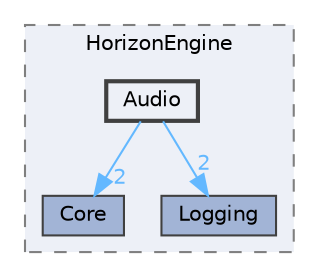 digraph "C:/shortPath/28_11_HGE/HorizonEngine2D/HorizonEngine/src/HorizonEngine/Audio"
{
 // LATEX_PDF_SIZE
  bgcolor="transparent";
  edge [fontname=Helvetica,fontsize=10,labelfontname=Helvetica,labelfontsize=10];
  node [fontname=Helvetica,fontsize=10,shape=box,height=0.2,width=0.4];
  compound=true
  subgraph clusterdir_7d00ba20b32cebfbf7d38294c84d3a1f {
    graph [ bgcolor="#edf0f7", pencolor="grey50", label="HorizonEngine", fontname=Helvetica,fontsize=10 style="filled,dashed", URL="dir_7d00ba20b32cebfbf7d38294c84d3a1f.html",tooltip=""]
  dir_10a0afe1459b063abc75d67da4ad5a11 [label="Core", fillcolor="#a2b4d6", color="grey25", style="filled", URL="dir_10a0afe1459b063abc75d67da4ad5a11.html",tooltip=""];
  dir_4bf33c3742d7a256456c5ffad319385c [label="Logging", fillcolor="#a2b4d6", color="grey25", style="filled", URL="dir_4bf33c3742d7a256456c5ffad319385c.html",tooltip=""];
  dir_d315ce23a1237dea1af2f08de2c11eea [label="Audio", fillcolor="#edf0f7", color="grey25", style="filled,bold", URL="dir_d315ce23a1237dea1af2f08de2c11eea.html",tooltip=""];
  }
  dir_d315ce23a1237dea1af2f08de2c11eea->dir_10a0afe1459b063abc75d67da4ad5a11 [headlabel="2", labeldistance=1.5 headhref="dir_000002_000007.html" color="steelblue1" fontcolor="steelblue1"];
  dir_d315ce23a1237dea1af2f08de2c11eea->dir_4bf33c3742d7a256456c5ffad319385c [headlabel="2", labeldistance=1.5 headhref="dir_000002_000021.html" color="steelblue1" fontcolor="steelblue1"];
}
